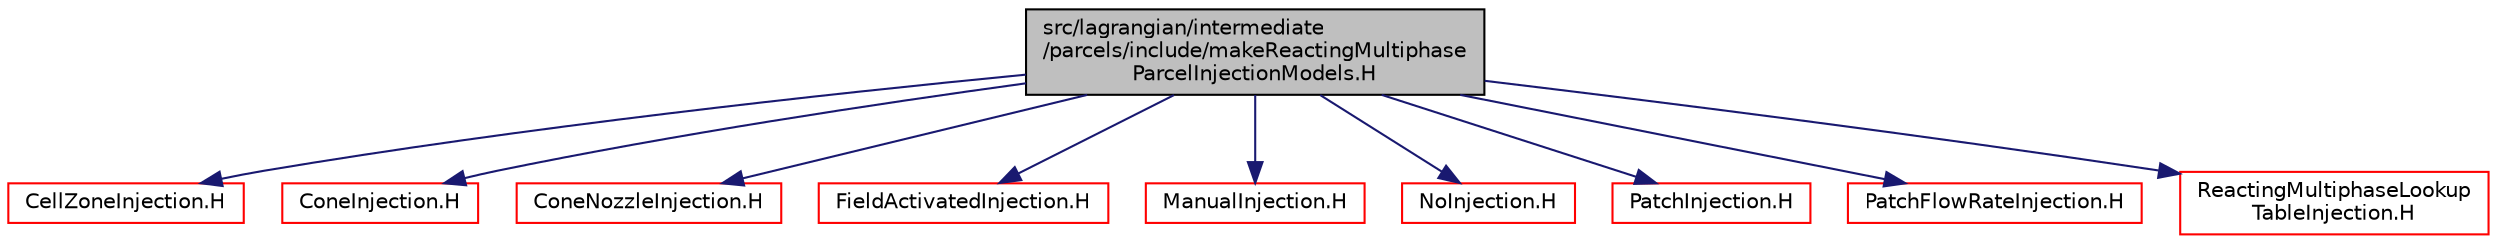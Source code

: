digraph "src/lagrangian/intermediate/parcels/include/makeReactingMultiphaseParcelInjectionModels.H"
{
  bgcolor="transparent";
  edge [fontname="Helvetica",fontsize="10",labelfontname="Helvetica",labelfontsize="10"];
  node [fontname="Helvetica",fontsize="10",shape=record];
  Node1 [label="src/lagrangian/intermediate\l/parcels/include/makeReactingMultiphase\lParcelInjectionModels.H",height=0.2,width=0.4,color="black", fillcolor="grey75", style="filled", fontcolor="black"];
  Node1 -> Node2 [color="midnightblue",fontsize="10",style="solid",fontname="Helvetica"];
  Node2 [label="CellZoneInjection.H",height=0.2,width=0.4,color="red",URL="$a06942.html"];
  Node1 -> Node3 [color="midnightblue",fontsize="10",style="solid",fontname="Helvetica"];
  Node3 [label="ConeInjection.H",height=0.2,width=0.4,color="red",URL="$a06944.html"];
  Node1 -> Node4 [color="midnightblue",fontsize="10",style="solid",fontname="Helvetica"];
  Node4 [label="ConeNozzleInjection.H",height=0.2,width=0.4,color="red",URL="$a06946.html"];
  Node1 -> Node5 [color="midnightblue",fontsize="10",style="solid",fontname="Helvetica"];
  Node5 [label="FieldActivatedInjection.H",height=0.2,width=0.4,color="red",URL="$a06948.html"];
  Node1 -> Node6 [color="midnightblue",fontsize="10",style="solid",fontname="Helvetica"];
  Node6 [label="ManualInjection.H",height=0.2,width=0.4,color="red",URL="$a06966.html"];
  Node1 -> Node7 [color="midnightblue",fontsize="10",style="solid",fontname="Helvetica"];
  Node7 [label="NoInjection.H",height=0.2,width=0.4,color="red",URL="$a06968.html"];
  Node1 -> Node8 [color="midnightblue",fontsize="10",style="solid",fontname="Helvetica"];
  Node8 [label="PatchInjection.H",height=0.2,width=0.4,color="red",URL="$a06972.html"];
  Node1 -> Node9 [color="midnightblue",fontsize="10",style="solid",fontname="Helvetica"];
  Node9 [label="PatchFlowRateInjection.H",height=0.2,width=0.4,color="red",URL="$a06970.html"];
  Node1 -> Node10 [color="midnightblue",fontsize="10",style="solid",fontname="Helvetica"];
  Node10 [label="ReactingMultiphaseLookup\lTableInjection.H",height=0.2,width=0.4,color="red",URL="$a07132.html"];
}
